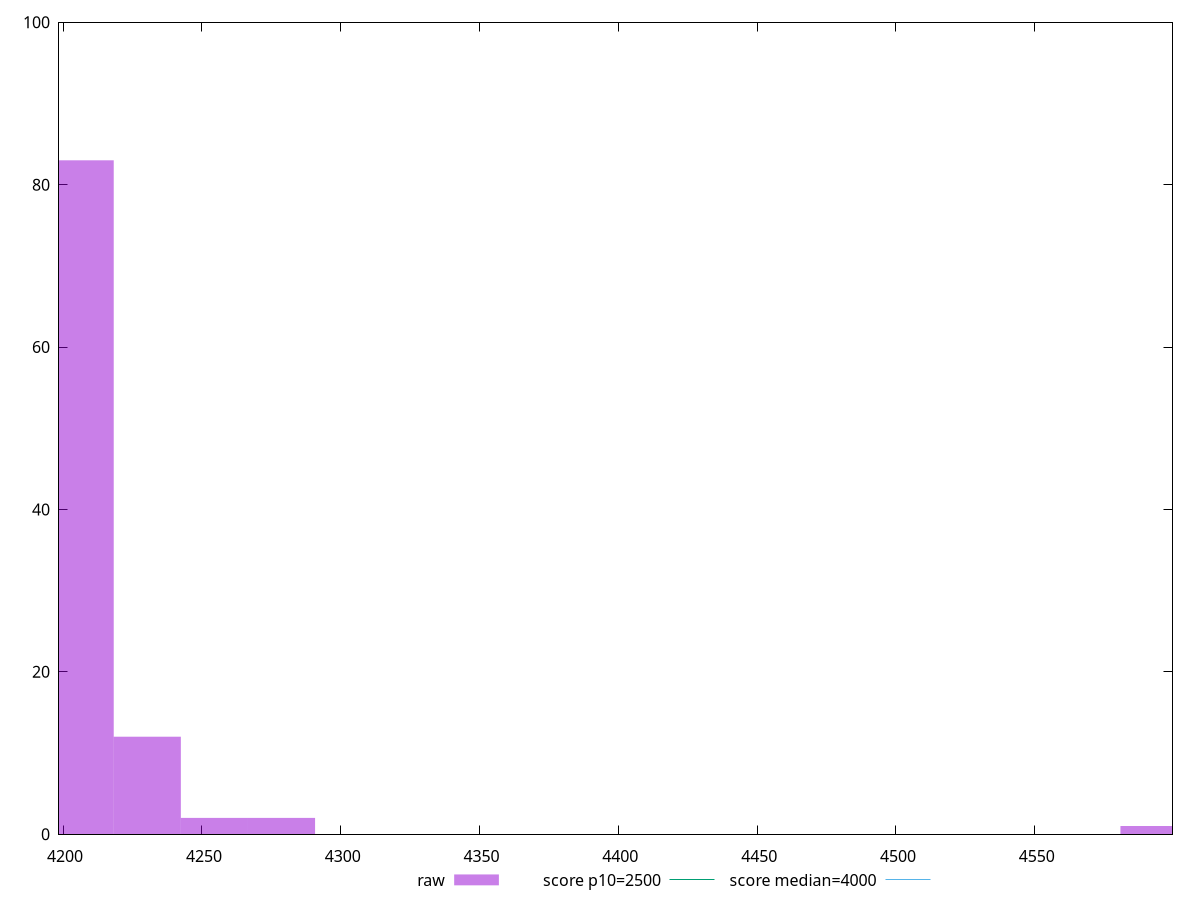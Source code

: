 reset

$raw <<EOF
4592.935959026549 1
4254.509098887751 2
4206.162404582208 83
4230.33575173498 12
4278.682446040522 2
EOF

set key outside below
set boxwidth 24.173347152771314
set xrange [4198.53675:4599.599]
set yrange [0:100]
set trange [0:100]
set style fill transparent solid 0.5 noborder

set parametric
set terminal svg size 640, 490 enhanced background rgb 'white'
set output "report_00016_2021-02-10T13-31-48.338Z/largest-contentful-paint/samples/pages+cached+noadtech+nomedia+nocss/raw/histogram.svg"

plot $raw title "raw" with boxes, \
     2500,t title "score p10=2500", \
     4000,t title "score median=4000"

reset
